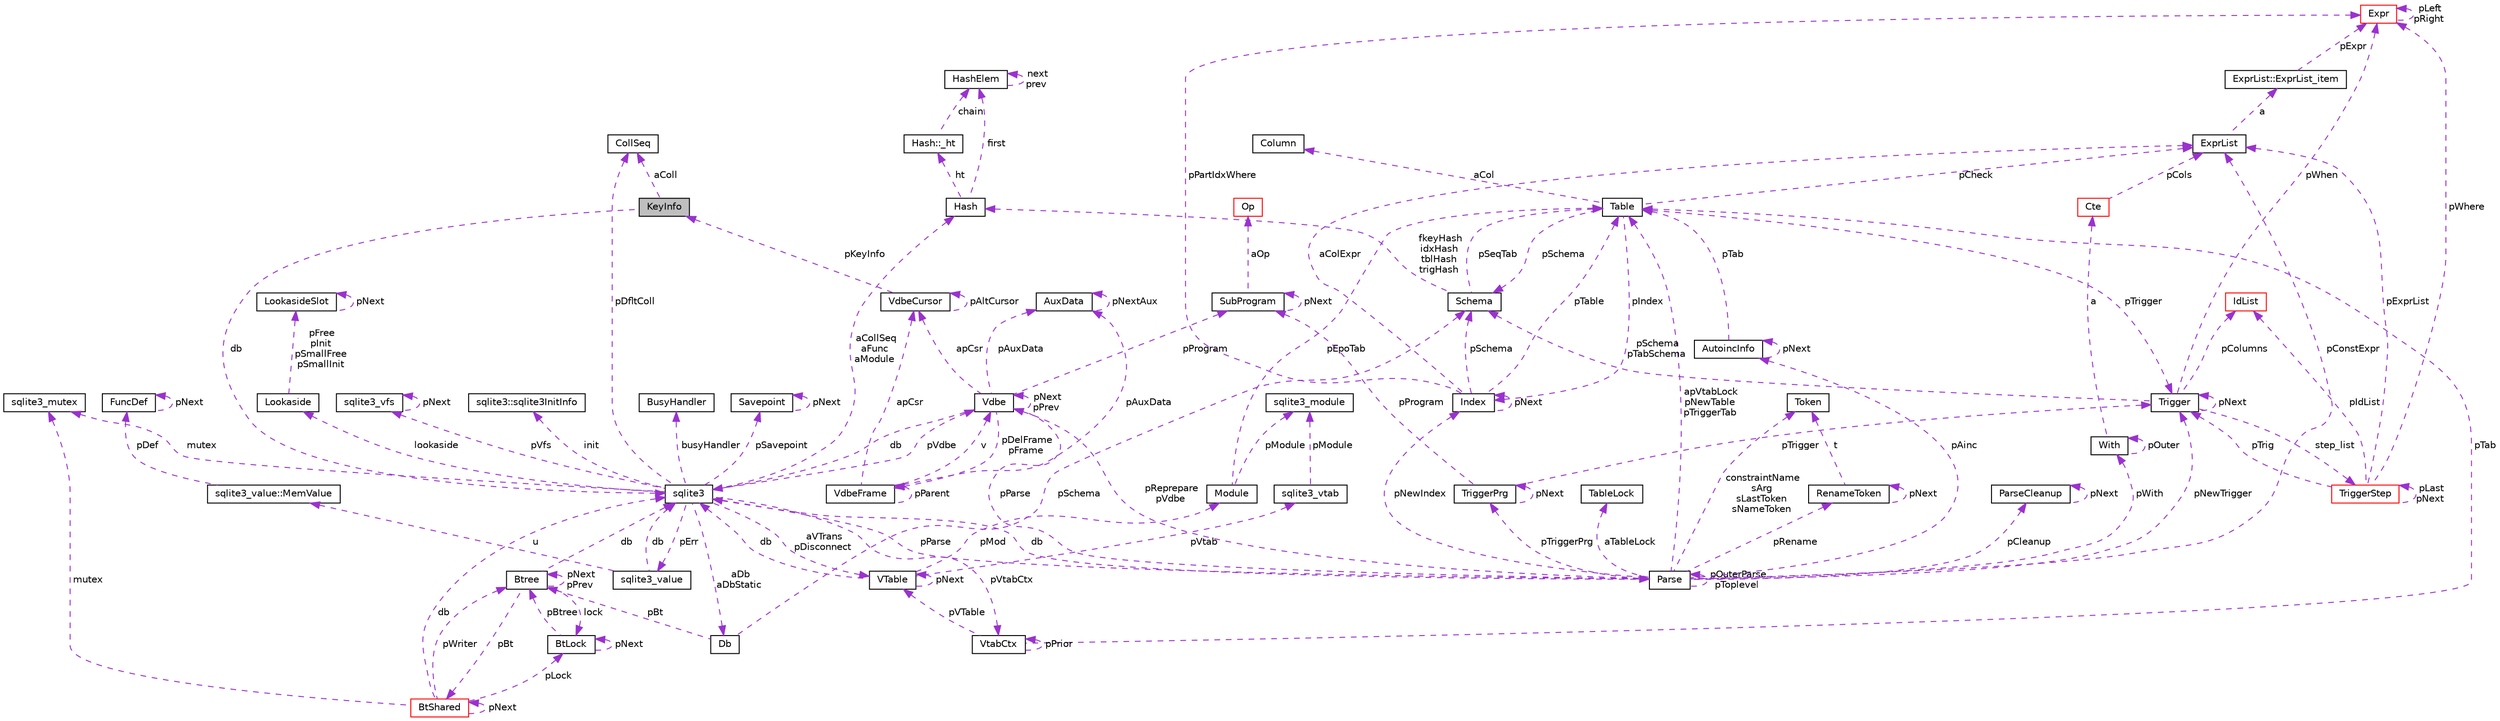 digraph "KeyInfo"
{
 // LATEX_PDF_SIZE
  edge [fontname="Helvetica",fontsize="10",labelfontname="Helvetica",labelfontsize="10"];
  node [fontname="Helvetica",fontsize="10",shape=record];
  Node1 [label="KeyInfo",height=0.2,width=0.4,color="black", fillcolor="grey75", style="filled", fontcolor="black",tooltip=" "];
  Node2 -> Node1 [dir="back",color="darkorchid3",fontsize="10",style="dashed",label=" db" ,fontname="Helvetica"];
  Node2 [label="sqlite3",height=0.2,width=0.4,color="black", fillcolor="white", style="filled",URL="$d9/dcd/structsqlite3.html",tooltip=" "];
  Node3 -> Node2 [dir="back",color="darkorchid3",fontsize="10",style="dashed",label=" pVfs" ,fontname="Helvetica"];
  Node3 [label="sqlite3_vfs",height=0.2,width=0.4,color="black", fillcolor="white", style="filled",URL="$d3/d36/structsqlite3__vfs.html",tooltip=" "];
  Node3 -> Node3 [dir="back",color="darkorchid3",fontsize="10",style="dashed",label=" pNext" ,fontname="Helvetica"];
  Node4 -> Node2 [dir="back",color="darkorchid3",fontsize="10",style="dashed",label=" pVdbe" ,fontname="Helvetica"];
  Node4 [label="Vdbe",height=0.2,width=0.4,color="black", fillcolor="white", style="filled",URL="$db/d1b/sqlite3_8c.html#de/d53/structVdbe",tooltip=" "];
  Node2 -> Node4 [dir="back",color="darkorchid3",fontsize="10",style="dashed",label=" db" ,fontname="Helvetica"];
  Node4 -> Node4 [dir="back",color="darkorchid3",fontsize="10",style="dashed",label=" pNext\npPrev" ,fontname="Helvetica"];
  Node5 -> Node4 [dir="back",color="darkorchid3",fontsize="10",style="dashed",label=" pParse" ,fontname="Helvetica"];
  Node5 [label="Parse",height=0.2,width=0.4,color="black", fillcolor="white", style="filled",URL="$db/d1b/sqlite3_8c.html#db/dbb/structParse",tooltip=" "];
  Node2 -> Node5 [dir="back",color="darkorchid3",fontsize="10",style="dashed",label=" db" ,fontname="Helvetica"];
  Node4 -> Node5 [dir="back",color="darkorchid3",fontsize="10",style="dashed",label=" pReprepare\npVdbe" ,fontname="Helvetica"];
  Node6 -> Node5 [dir="back",color="darkorchid3",fontsize="10",style="dashed",label=" pConstExpr" ,fontname="Helvetica"];
  Node6 [label="ExprList",height=0.2,width=0.4,color="black", fillcolor="white", style="filled",URL="$db/d1b/sqlite3_8c.html#d5/d5c/structExprList",tooltip=" "];
  Node7 -> Node6 [dir="back",color="darkorchid3",fontsize="10",style="dashed",label=" a" ,fontname="Helvetica"];
  Node7 [label="ExprList::ExprList_item",height=0.2,width=0.4,color="black", fillcolor="white", style="filled",URL="$db/d1b/sqlite3_8c.html#d8/dae/structExprList_1_1ExprList__item",tooltip=" "];
  Node8 -> Node7 [dir="back",color="darkorchid3",fontsize="10",style="dashed",label=" pExpr" ,fontname="Helvetica"];
  Node8 [label="Expr",height=0.2,width=0.4,color="red", fillcolor="white", style="filled",URL="$db/d1b/sqlite3_8c.html#d4/dfb/structExpr",tooltip=" "];
  Node8 -> Node8 [dir="back",color="darkorchid3",fontsize="10",style="dashed",label=" pLeft\npRight" ,fontname="Helvetica"];
  Node32 -> Node5 [dir="back",color="darkorchid3",fontsize="10",style="dashed",label=" constraintName\nsArg\nsLastToken\nsNameToken" ,fontname="Helvetica"];
  Node32 [label="Token",height=0.2,width=0.4,color="black", fillcolor="white", style="filled",URL="$db/d1b/sqlite3_8c.html#df/dcd/structToken",tooltip=" "];
  Node33 -> Node5 [dir="back",color="darkorchid3",fontsize="10",style="dashed",label=" aTableLock" ,fontname="Helvetica"];
  Node33 [label="TableLock",height=0.2,width=0.4,color="black", fillcolor="white", style="filled",URL="$db/d1b/sqlite3_8c.html#d1/d79/structTableLock",tooltip=" "];
  Node34 -> Node5 [dir="back",color="darkorchid3",fontsize="10",style="dashed",label=" pAinc" ,fontname="Helvetica"];
  Node34 [label="AutoincInfo",height=0.2,width=0.4,color="black", fillcolor="white", style="filled",URL="$db/d1b/sqlite3_8c.html#db/d7b/structAutoincInfo",tooltip=" "];
  Node34 -> Node34 [dir="back",color="darkorchid3",fontsize="10",style="dashed",label=" pNext" ,fontname="Helvetica"];
  Node11 -> Node34 [dir="back",color="darkorchid3",fontsize="10",style="dashed",label=" pTab" ,fontname="Helvetica"];
  Node11 [label="Table",height=0.2,width=0.4,color="black", fillcolor="white", style="filled",URL="$db/d1b/sqlite3_8c.html#dc/dcb/structTable",tooltip=" "];
  Node12 -> Node11 [dir="back",color="darkorchid3",fontsize="10",style="dashed",label=" aCol" ,fontname="Helvetica"];
  Node12 [label="Column",height=0.2,width=0.4,color="black", fillcolor="white", style="filled",URL="$db/d1b/sqlite3_8c.html#dc/dc1/structColumn",tooltip=" "];
  Node13 -> Node11 [dir="back",color="darkorchid3",fontsize="10",style="dashed",label=" pIndex" ,fontname="Helvetica"];
  Node13 [label="Index",height=0.2,width=0.4,color="black", fillcolor="white", style="filled",URL="$db/d1b/sqlite3_8c.html#df/d86/structIndex",tooltip=" "];
  Node11 -> Node13 [dir="back",color="darkorchid3",fontsize="10",style="dashed",label=" pTable" ,fontname="Helvetica"];
  Node13 -> Node13 [dir="back",color="darkorchid3",fontsize="10",style="dashed",label=" pNext" ,fontname="Helvetica"];
  Node14 -> Node13 [dir="back",color="darkorchid3",fontsize="10",style="dashed",label=" pSchema" ,fontname="Helvetica"];
  Node14 [label="Schema",height=0.2,width=0.4,color="black", fillcolor="white", style="filled",URL="$db/d1b/sqlite3_8c.html#d8/db0/structSchema",tooltip=" "];
  Node15 -> Node14 [dir="back",color="darkorchid3",fontsize="10",style="dashed",label=" fkeyHash\nidxHash\ntblHash\ntrigHash" ,fontname="Helvetica"];
  Node15 [label="Hash",height=0.2,width=0.4,color="black", fillcolor="white", style="filled",URL="$db/d1b/sqlite3_8c.html#d1/dbe/structHash",tooltip=" "];
  Node16 -> Node15 [dir="back",color="darkorchid3",fontsize="10",style="dashed",label=" first" ,fontname="Helvetica"];
  Node16 [label="HashElem",height=0.2,width=0.4,color="black", fillcolor="white", style="filled",URL="$db/d1b/sqlite3_8c.html#da/d21/structHashElem",tooltip=" "];
  Node16 -> Node16 [dir="back",color="darkorchid3",fontsize="10",style="dashed",label=" next\nprev" ,fontname="Helvetica"];
  Node17 -> Node15 [dir="back",color="darkorchid3",fontsize="10",style="dashed",label=" ht" ,fontname="Helvetica"];
  Node17 [label="Hash::_ht",height=0.2,width=0.4,color="black", fillcolor="white", style="filled",URL="$db/d1b/sqlite3_8c.html#d7/d1f/structHash_1_1__ht",tooltip=" "];
  Node16 -> Node17 [dir="back",color="darkorchid3",fontsize="10",style="dashed",label=" chain" ,fontname="Helvetica"];
  Node11 -> Node14 [dir="back",color="darkorchid3",fontsize="10",style="dashed",label=" pSeqTab" ,fontname="Helvetica"];
  Node8 -> Node13 [dir="back",color="darkorchid3",fontsize="10",style="dashed",label=" pPartIdxWhere" ,fontname="Helvetica"];
  Node6 -> Node13 [dir="back",color="darkorchid3",fontsize="10",style="dashed",label=" aColExpr" ,fontname="Helvetica"];
  Node6 -> Node11 [dir="back",color="darkorchid3",fontsize="10",style="dashed",label=" pCheck" ,fontname="Helvetica"];
  Node18 -> Node11 [dir="back",color="darkorchid3",fontsize="10",style="dashed",label=" pTrigger" ,fontname="Helvetica"];
  Node18 [label="Trigger",height=0.2,width=0.4,color="black", fillcolor="white", style="filled",URL="$db/d1b/sqlite3_8c.html#dc/d15/structTrigger",tooltip=" "];
  Node8 -> Node18 [dir="back",color="darkorchid3",fontsize="10",style="dashed",label=" pWhen" ,fontname="Helvetica"];
  Node19 -> Node18 [dir="back",color="darkorchid3",fontsize="10",style="dashed",label=" pColumns" ,fontname="Helvetica"];
  Node19 [label="IdList",height=0.2,width=0.4,color="red", fillcolor="white", style="filled",URL="$db/d1b/sqlite3_8c.html#da/d69/structIdList",tooltip=" "];
  Node14 -> Node18 [dir="back",color="darkorchid3",fontsize="10",style="dashed",label=" pSchema\npTabSchema" ,fontname="Helvetica"];
  Node21 -> Node18 [dir="back",color="darkorchid3",fontsize="10",style="dashed",label=" step_list" ,fontname="Helvetica"];
  Node21 [label="TriggerStep",height=0.2,width=0.4,color="red", fillcolor="white", style="filled",URL="$db/d1b/sqlite3_8c.html#d5/da5/structTriggerStep",tooltip=" "];
  Node18 -> Node21 [dir="back",color="darkorchid3",fontsize="10",style="dashed",label=" pTrig" ,fontname="Helvetica"];
  Node8 -> Node21 [dir="back",color="darkorchid3",fontsize="10",style="dashed",label=" pWhere" ,fontname="Helvetica"];
  Node6 -> Node21 [dir="back",color="darkorchid3",fontsize="10",style="dashed",label=" pExprList" ,fontname="Helvetica"];
  Node19 -> Node21 [dir="back",color="darkorchid3",fontsize="10",style="dashed",label=" pIdList" ,fontname="Helvetica"];
  Node21 -> Node21 [dir="back",color="darkorchid3",fontsize="10",style="dashed",label=" pLast\npNext" ,fontname="Helvetica"];
  Node18 -> Node18 [dir="back",color="darkorchid3",fontsize="10",style="dashed",label=" pNext" ,fontname="Helvetica"];
  Node14 -> Node11 [dir="back",color="darkorchid3",fontsize="10",style="dashed",label=" pSchema" ,fontname="Helvetica"];
  Node5 -> Node5 [dir="back",color="darkorchid3",fontsize="10",style="dashed",label=" pOuterParse\npToplevel" ,fontname="Helvetica"];
  Node11 -> Node5 [dir="back",color="darkorchid3",fontsize="10",style="dashed",label=" apVtabLock\npNewTable\npTriggerTab" ,fontname="Helvetica"];
  Node35 -> Node5 [dir="back",color="darkorchid3",fontsize="10",style="dashed",label=" pTriggerPrg" ,fontname="Helvetica"];
  Node35 [label="TriggerPrg",height=0.2,width=0.4,color="black", fillcolor="white", style="filled",URL="$db/d1b/sqlite3_8c.html#d9/d62/structTriggerPrg",tooltip=" "];
  Node18 -> Node35 [dir="back",color="darkorchid3",fontsize="10",style="dashed",label=" pTrigger" ,fontname="Helvetica"];
  Node35 -> Node35 [dir="back",color="darkorchid3",fontsize="10",style="dashed",label=" pNext" ,fontname="Helvetica"];
  Node36 -> Node35 [dir="back",color="darkorchid3",fontsize="10",style="dashed",label=" pProgram" ,fontname="Helvetica"];
  Node36 [label="SubProgram",height=0.2,width=0.4,color="black", fillcolor="white", style="filled",URL="$db/d1b/sqlite3_8c.html#de/d7a/structSubProgram",tooltip=" "];
  Node37 -> Node36 [dir="back",color="darkorchid3",fontsize="10",style="dashed",label=" aOp" ,fontname="Helvetica"];
  Node37 [label="Op",height=0.2,width=0.4,color="red", fillcolor="white", style="filled",URL="$db/d1b/sqlite3_8c.html#d5/d1d/structVdbeOp",tooltip=" "];
  Node36 -> Node36 [dir="back",color="darkorchid3",fontsize="10",style="dashed",label=" pNext" ,fontname="Helvetica"];
  Node47 -> Node5 [dir="back",color="darkorchid3",fontsize="10",style="dashed",label=" pCleanup" ,fontname="Helvetica"];
  Node47 [label="ParseCleanup",height=0.2,width=0.4,color="black", fillcolor="white", style="filled",URL="$de/d52/structParseCleanup.html",tooltip=" "];
  Node47 -> Node47 [dir="back",color="darkorchid3",fontsize="10",style="dashed",label=" pNext" ,fontname="Helvetica"];
  Node13 -> Node5 [dir="back",color="darkorchid3",fontsize="10",style="dashed",label=" pNewIndex" ,fontname="Helvetica"];
  Node18 -> Node5 [dir="back",color="darkorchid3",fontsize="10",style="dashed",label=" pNewTrigger" ,fontname="Helvetica"];
  Node25 -> Node5 [dir="back",color="darkorchid3",fontsize="10",style="dashed",label=" pWith" ,fontname="Helvetica"];
  Node25 [label="With",height=0.2,width=0.4,color="black", fillcolor="white", style="filled",URL="$db/d1b/sqlite3_8c.html#df/d70/structWith",tooltip=" "];
  Node25 -> Node25 [dir="back",color="darkorchid3",fontsize="10",style="dashed",label=" pOuter" ,fontname="Helvetica"];
  Node26 -> Node25 [dir="back",color="darkorchid3",fontsize="10",style="dashed",label=" a" ,fontname="Helvetica"];
  Node26 [label="Cte",height=0.2,width=0.4,color="red", fillcolor="white", style="filled",URL="$db/d1b/sqlite3_8c.html#da/dbd/structCte",tooltip=" "];
  Node6 -> Node26 [dir="back",color="darkorchid3",fontsize="10",style="dashed",label=" pCols" ,fontname="Helvetica"];
  Node48 -> Node5 [dir="back",color="darkorchid3",fontsize="10",style="dashed",label=" pRename" ,fontname="Helvetica"];
  Node48 [label="RenameToken",height=0.2,width=0.4,color="black", fillcolor="white", style="filled",URL="$db/d1b/sqlite3_8c.html#d7/db5/structRenameToken",tooltip=" "];
  Node32 -> Node48 [dir="back",color="darkorchid3",fontsize="10",style="dashed",label=" t" ,fontname="Helvetica"];
  Node48 -> Node48 [dir="back",color="darkorchid3",fontsize="10",style="dashed",label=" pNext" ,fontname="Helvetica"];
  Node49 -> Node4 [dir="back",color="darkorchid3",fontsize="10",style="dashed",label=" apCsr" ,fontname="Helvetica"];
  Node49 [label="VdbeCursor",height=0.2,width=0.4,color="black", fillcolor="white", style="filled",URL="$db/d1b/sqlite3_8c.html#d0/dd5/structVdbeCursor",tooltip=" "];
  Node49 -> Node49 [dir="back",color="darkorchid3",fontsize="10",style="dashed",label=" pAltCursor" ,fontname="Helvetica"];
  Node1 -> Node49 [dir="back",color="darkorchid3",fontsize="10",style="dashed",label=" pKeyInfo" ,fontname="Helvetica"];
  Node50 -> Node4 [dir="back",color="darkorchid3",fontsize="10",style="dashed",label=" pDelFrame\npFrame" ,fontname="Helvetica"];
  Node50 [label="VdbeFrame",height=0.2,width=0.4,color="black", fillcolor="white", style="filled",URL="$db/d1b/sqlite3_8c.html#df/db1/structVdbeFrame",tooltip=" "];
  Node4 -> Node50 [dir="back",color="darkorchid3",fontsize="10",style="dashed",label=" v" ,fontname="Helvetica"];
  Node50 -> Node50 [dir="back",color="darkorchid3",fontsize="10",style="dashed",label=" pParent" ,fontname="Helvetica"];
  Node49 -> Node50 [dir="back",color="darkorchid3",fontsize="10",style="dashed",label=" apCsr" ,fontname="Helvetica"];
  Node51 -> Node50 [dir="back",color="darkorchid3",fontsize="10",style="dashed",label=" pAuxData" ,fontname="Helvetica"];
  Node51 [label="AuxData",height=0.2,width=0.4,color="black", fillcolor="white", style="filled",URL="$d7/d4c/structAuxData.html",tooltip=" "];
  Node51 -> Node51 [dir="back",color="darkorchid3",fontsize="10",style="dashed",label=" pNextAux" ,fontname="Helvetica"];
  Node36 -> Node4 [dir="back",color="darkorchid3",fontsize="10",style="dashed",label=" pProgram" ,fontname="Helvetica"];
  Node51 -> Node4 [dir="back",color="darkorchid3",fontsize="10",style="dashed",label=" pAuxData" ,fontname="Helvetica"];
  Node42 -> Node2 [dir="back",color="darkorchid3",fontsize="10",style="dashed",label=" pDfltColl" ,fontname="Helvetica"];
  Node42 [label="CollSeq",height=0.2,width=0.4,color="black", fillcolor="white", style="filled",URL="$d1/d4e/structCollSeq.html",tooltip=" "];
  Node52 -> Node2 [dir="back",color="darkorchid3",fontsize="10",style="dashed",label=" mutex" ,fontname="Helvetica"];
  Node52 [label="sqlite3_mutex",height=0.2,width=0.4,color="black", fillcolor="white", style="filled",URL="$db/d1b/sqlite3_8c.html#d5/d3c/structsqlite3__mutex",tooltip=" "];
  Node53 -> Node2 [dir="back",color="darkorchid3",fontsize="10",style="dashed",label=" aDb\naDbStatic" ,fontname="Helvetica"];
  Node53 [label="Db",height=0.2,width=0.4,color="black", fillcolor="white", style="filled",URL="$db/d1b/sqlite3_8c.html#d2/d6b/structDb",tooltip=" "];
  Node54 -> Node53 [dir="back",color="darkorchid3",fontsize="10",style="dashed",label=" pBt" ,fontname="Helvetica"];
  Node54 [label="Btree",height=0.2,width=0.4,color="black", fillcolor="white", style="filled",URL="$db/d1b/sqlite3_8c.html#dd/db3/structBtree",tooltip=" "];
  Node2 -> Node54 [dir="back",color="darkorchid3",fontsize="10",style="dashed",label=" db" ,fontname="Helvetica"];
  Node55 -> Node54 [dir="back",color="darkorchid3",fontsize="10",style="dashed",label=" pBt" ,fontname="Helvetica"];
  Node55 [label="BtShared",height=0.2,width=0.4,color="red", fillcolor="white", style="filled",URL="$d4/da0/structBtShared.html",tooltip=" "];
  Node2 -> Node55 [dir="back",color="darkorchid3",fontsize="10",style="dashed",label=" db" ,fontname="Helvetica"];
  Node52 -> Node55 [dir="back",color="darkorchid3",fontsize="10",style="dashed",label=" mutex" ,fontname="Helvetica"];
  Node55 -> Node55 [dir="back",color="darkorchid3",fontsize="10",style="dashed",label=" pNext" ,fontname="Helvetica"];
  Node70 -> Node55 [dir="back",color="darkorchid3",fontsize="10",style="dashed",label=" pLock" ,fontname="Helvetica"];
  Node70 [label="BtLock",height=0.2,width=0.4,color="black", fillcolor="white", style="filled",URL="$db/d1b/sqlite3_8c.html#db/dc1/structBtLock",tooltip=" "];
  Node54 -> Node70 [dir="back",color="darkorchid3",fontsize="10",style="dashed",label=" pBtree" ,fontname="Helvetica"];
  Node70 -> Node70 [dir="back",color="darkorchid3",fontsize="10",style="dashed",label=" pNext" ,fontname="Helvetica"];
  Node54 -> Node55 [dir="back",color="darkorchid3",fontsize="10",style="dashed",label=" pWriter" ,fontname="Helvetica"];
  Node54 -> Node54 [dir="back",color="darkorchid3",fontsize="10",style="dashed",label=" pNext\npPrev" ,fontname="Helvetica"];
  Node70 -> Node54 [dir="back",color="darkorchid3",fontsize="10",style="dashed",label=" lock" ,fontname="Helvetica"];
  Node14 -> Node53 [dir="back",color="darkorchid3",fontsize="10",style="dashed",label=" pSchema" ,fontname="Helvetica"];
  Node71 -> Node2 [dir="back",color="darkorchid3",fontsize="10",style="dashed",label=" init" ,fontname="Helvetica"];
  Node71 [label="sqlite3::sqlite3InitInfo",height=0.2,width=0.4,color="black", fillcolor="white", style="filled",URL="$d9/dcd/structsqlite3.html#df/d52/structsqlite3_1_1sqlite3InitInfo",tooltip=" "];
  Node5 -> Node2 [dir="back",color="darkorchid3",fontsize="10",style="dashed",label=" pParse" ,fontname="Helvetica"];
  Node40 -> Node2 [dir="back",color="darkorchid3",fontsize="10",style="dashed",label=" pErr" ,fontname="Helvetica"];
  Node40 [label="sqlite3_value",height=0.2,width=0.4,color="black", fillcolor="white", style="filled",URL="$d0/d9c/structsqlite3__value.html",tooltip=" "];
  Node41 -> Node40 [dir="back",color="darkorchid3",fontsize="10",style="dashed",label=" u" ,fontname="Helvetica"];
  Node41 [label="sqlite3_value::MemValue",height=0.2,width=0.4,color="black", fillcolor="white", style="filled",URL="$d0/d9c/structsqlite3__value.html#d5/da9/unionsqlite3__value_1_1MemValue",tooltip=" "];
  Node29 -> Node41 [dir="back",color="darkorchid3",fontsize="10",style="dashed",label=" pDef" ,fontname="Helvetica"];
  Node29 [label="FuncDef",height=0.2,width=0.4,color="black", fillcolor="white", style="filled",URL="$d1/d3a/structFuncDef.html",tooltip=" "];
  Node29 -> Node29 [dir="back",color="darkorchid3",fontsize="10",style="dashed",label=" pNext" ,fontname="Helvetica"];
  Node2 -> Node40 [dir="back",color="darkorchid3",fontsize="10",style="dashed",label=" db" ,fontname="Helvetica"];
  Node72 -> Node2 [dir="back",color="darkorchid3",fontsize="10",style="dashed",label=" lookaside" ,fontname="Helvetica"];
  Node72 [label="Lookaside",height=0.2,width=0.4,color="black", fillcolor="white", style="filled",URL="$db/d1b/sqlite3_8c.html#d9/d54/structLookaside",tooltip=" "];
  Node73 -> Node72 [dir="back",color="darkorchid3",fontsize="10",style="dashed",label=" pFree\npInit\npSmallFree\npSmallInit" ,fontname="Helvetica"];
  Node73 [label="LookasideSlot",height=0.2,width=0.4,color="black", fillcolor="white", style="filled",URL="$db/d1b/sqlite3_8c.html#d1/de0/structLookasideSlot",tooltip=" "];
  Node73 -> Node73 [dir="back",color="darkorchid3",fontsize="10",style="dashed",label=" pNext" ,fontname="Helvetica"];
  Node15 -> Node2 [dir="back",color="darkorchid3",fontsize="10",style="dashed",label=" aCollSeq\naFunc\naModule" ,fontname="Helvetica"];
  Node74 -> Node2 [dir="back",color="darkorchid3",fontsize="10",style="dashed",label=" pVtabCtx" ,fontname="Helvetica"];
  Node74 [label="VtabCtx",height=0.2,width=0.4,color="black", fillcolor="white", style="filled",URL="$db/d1b/sqlite3_8c.html#d3/d4f/structVtabCtx",tooltip=" "];
  Node43 -> Node74 [dir="back",color="darkorchid3",fontsize="10",style="dashed",label=" pVTable" ,fontname="Helvetica"];
  Node43 [label="VTable",height=0.2,width=0.4,color="black", fillcolor="white", style="filled",URL="$db/d1b/sqlite3_8c.html#d9/dde/structVTable",tooltip=" "];
  Node2 -> Node43 [dir="back",color="darkorchid3",fontsize="10",style="dashed",label=" db" ,fontname="Helvetica"];
  Node44 -> Node43 [dir="back",color="darkorchid3",fontsize="10",style="dashed",label=" pMod" ,fontname="Helvetica"];
  Node44 [label="Module",height=0.2,width=0.4,color="black", fillcolor="white", style="filled",URL="$d0/dc5/structModule.html",tooltip=" "];
  Node45 -> Node44 [dir="back",color="darkorchid3",fontsize="10",style="dashed",label=" pModule" ,fontname="Helvetica"];
  Node45 [label="sqlite3_module",height=0.2,width=0.4,color="black", fillcolor="white", style="filled",URL="$dd/de4/structsqlite3__module.html",tooltip=" "];
  Node11 -> Node44 [dir="back",color="darkorchid3",fontsize="10",style="dashed",label=" pEpoTab" ,fontname="Helvetica"];
  Node46 -> Node43 [dir="back",color="darkorchid3",fontsize="10",style="dashed",label=" pVtab" ,fontname="Helvetica"];
  Node46 [label="sqlite3_vtab",height=0.2,width=0.4,color="black", fillcolor="white", style="filled",URL="$de/dd3/sqlite3_8h.html#d3/d12/structsqlite3__vtab",tooltip=" "];
  Node45 -> Node46 [dir="back",color="darkorchid3",fontsize="10",style="dashed",label=" pModule" ,fontname="Helvetica"];
  Node43 -> Node43 [dir="back",color="darkorchid3",fontsize="10",style="dashed",label=" pNext" ,fontname="Helvetica"];
  Node11 -> Node74 [dir="back",color="darkorchid3",fontsize="10",style="dashed",label=" pTab" ,fontname="Helvetica"];
  Node74 -> Node74 [dir="back",color="darkorchid3",fontsize="10",style="dashed",label=" pPrior" ,fontname="Helvetica"];
  Node43 -> Node2 [dir="back",color="darkorchid3",fontsize="10",style="dashed",label=" aVTrans\npDisconnect" ,fontname="Helvetica"];
  Node75 -> Node2 [dir="back",color="darkorchid3",fontsize="10",style="dashed",label=" busyHandler" ,fontname="Helvetica"];
  Node75 [label="BusyHandler",height=0.2,width=0.4,color="black", fillcolor="white", style="filled",URL="$dc/d2e/structBusyHandler.html",tooltip=" "];
  Node76 -> Node2 [dir="back",color="darkorchid3",fontsize="10",style="dashed",label=" pSavepoint" ,fontname="Helvetica"];
  Node76 [label="Savepoint",height=0.2,width=0.4,color="black", fillcolor="white", style="filled",URL="$db/d1b/sqlite3_8c.html#d3/d2f/structSavepoint",tooltip=" "];
  Node76 -> Node76 [dir="back",color="darkorchid3",fontsize="10",style="dashed",label=" pNext" ,fontname="Helvetica"];
  Node42 -> Node1 [dir="back",color="darkorchid3",fontsize="10",style="dashed",label=" aColl" ,fontname="Helvetica"];
}
